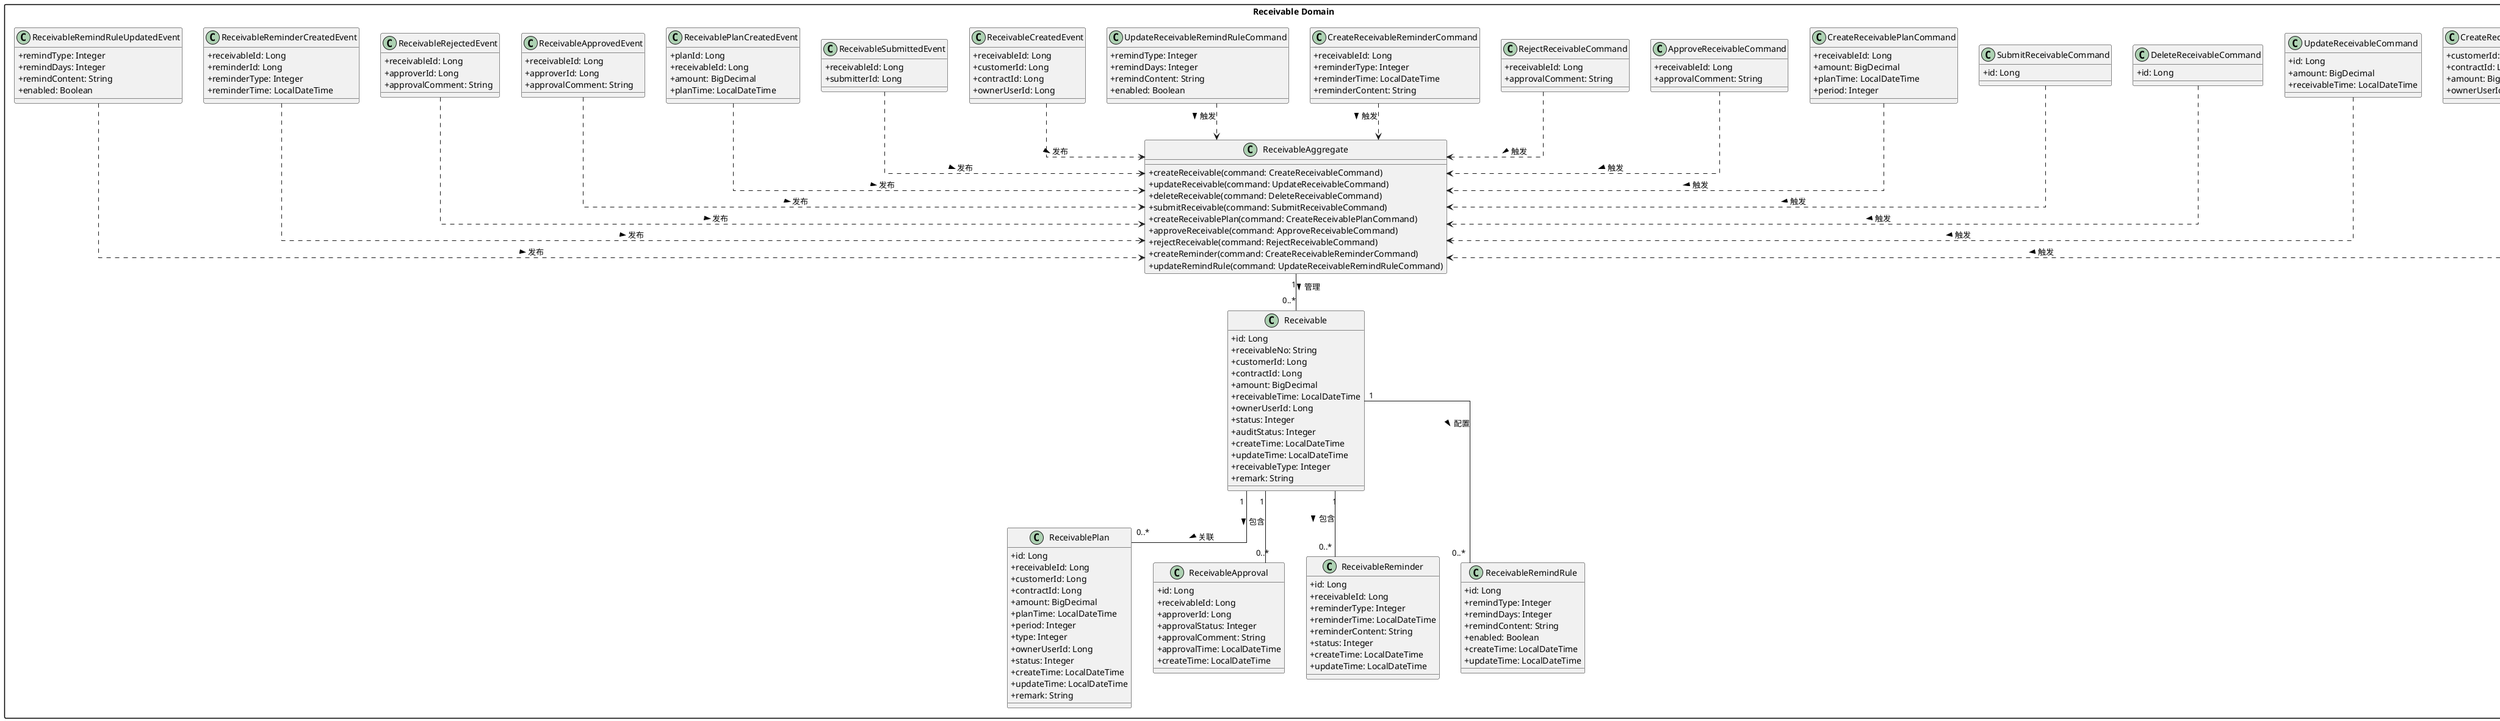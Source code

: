 @startuml Receivable Aggregate

' 样式设置
skinparam classAttributeIconSize 0
skinparam packageStyle rectangle
skinparam linetype ortho

package "Receivable Domain" {
    ' 聚合根
    class ReceivableAggregate {
        +createReceivable(command: CreateReceivableCommand)
        +updateReceivable(command: UpdateReceivableCommand)
        +deleteReceivable(command: DeleteReceivableCommand)
        +submitReceivable(command: SubmitReceivableCommand)
        +createReceivablePlan(command: CreateReceivablePlanCommand)
        +approveReceivable(command: ApproveReceivableCommand)
        +rejectReceivable(command: RejectReceivableCommand)
        +createReminder(command: CreateReceivableReminderCommand)
        +updateRemindRule(command: UpdateReceivableRemindRuleCommand)
    }

    ' 实体
    class Receivable {
        +id: Long
        +receivableNo: String
        +customerId: Long
        +contractId: Long
        +amount: BigDecimal
        +receivableTime: LocalDateTime
        +ownerUserId: Long
        +status: Integer
        +auditStatus: Integer
        +createTime: LocalDateTime
        +updateTime: LocalDateTime
        +receivableType: Integer
        +remark: String
    }

    ' 值对象
    class ReceivablePlan {
        +id: Long
        +receivableId: Long
        +customerId: Long
        +contractId: Long
        +amount: BigDecimal
        +planTime: LocalDateTime
        +period: Integer
        +type: Integer
        +ownerUserId: Long
        +status: Integer
        +createTime: LocalDateTime
        +updateTime: LocalDateTime
        +remark: String
    }

    class ReceivableApproval {
        +id: Long
        +receivableId: Long
        +approverId: Long
        +approvalStatus: Integer
        +approvalComment: String
        +approvalTime: LocalDateTime
        +createTime: LocalDateTime
    }

    class ReceivableReminder {
        +id: Long
        +receivableId: Long
        +reminderType: Integer
        +reminderTime: LocalDateTime
        +reminderContent: String
        +status: Integer
        +createTime: LocalDateTime
        +updateTime: LocalDateTime
    }

    class ReceivableRemindRule {
        +id: Long
        +remindType: Integer
        +remindDays: Integer
        +remindContent: String
        +enabled: Boolean
        +createTime: LocalDateTime
        +updateTime: LocalDateTime
    }

    ' 命令
    class CreateReceivableCommand {
        +customerId: Long
        +contractId: Long
        +amount: BigDecimal
        +ownerUserId: Long
    }

    class UpdateReceivableCommand {
        +id: Long
        +amount: BigDecimal
        +receivableTime: LocalDateTime
    }

    class DeleteReceivableCommand {
        +id: Long
    }

    class SubmitReceivableCommand {
        +id: Long
    }

    class CreateReceivablePlanCommand {
        +receivableId: Long
        +amount: BigDecimal
        +planTime: LocalDateTime
        +period: Integer
    }

    class ApproveReceivableCommand {
        +receivableId: Long
        +approvalComment: String
    }

    class RejectReceivableCommand {
        +receivableId: Long
        +approvalComment: String
    }

    class CreateReceivableReminderCommand {
        +receivableId: Long
        +reminderType: Integer
        +reminderTime: LocalDateTime
        +reminderContent: String
    }

    class UpdateReceivableRemindRuleCommand {
        +remindType: Integer
        +remindDays: Integer
        +remindContent: String
        +enabled: Boolean
    }

    ' 事件
    class ReceivableCreatedEvent {
        +receivableId: Long
        +customerId: Long
        +contractId: Long
        +ownerUserId: Long
    }

    class ReceivableSubmittedEvent {
        +receivableId: Long
        +submitterId: Long
    }

    class ReceivablePlanCreatedEvent {
        +planId: Long
        +receivableId: Long
        +amount: BigDecimal
        +planTime: LocalDateTime
    }

    class ReceivableApprovedEvent {
        +receivableId: Long
        +approverId: Long
        +approvalComment: String
    }

    class ReceivableRejectedEvent {
        +receivableId: Long
        +approverId: Long
        +approvalComment: String
    }

    class ReceivableReminderCreatedEvent {
        +receivableId: Long
        +reminderId: Long
        +reminderType: Integer
        +reminderTime: LocalDateTime
    }

    class ReceivableRemindRuleUpdatedEvent {
        +remindType: Integer
        +remindDays: Integer
        +remindContent: String
        +enabled: Boolean
    }
}

' 关系定义
ReceivableAggregate "1" -- "0..*" Receivable : 管理 >
Receivable "1" -- "0..*" ReceivablePlan : 关联 >
Receivable "1" -- "0..*" ReceivableApproval : 包含 >
Receivable "1" -- "0..*" ReceivableReminder : 包含 >
Receivable "1" -- "0..*" ReceivableRemindRule : 配置 >

' 命令与聚合根的关系
CreateReceivableCommand ..> ReceivableAggregate : 触发 >
UpdateReceivableCommand ..> ReceivableAggregate : 触发 >
DeleteReceivableCommand ..> ReceivableAggregate : 触发 >
SubmitReceivableCommand ..> ReceivableAggregate : 触发 >
CreateReceivablePlanCommand ..> ReceivableAggregate : 触发 >
ApproveReceivableCommand ..> ReceivableAggregate : 触发 >
RejectReceivableCommand ..> ReceivableAggregate : 触发 >
CreateReceivableReminderCommand ..> ReceivableAggregate : 触发 >
UpdateReceivableRemindRuleCommand ..> ReceivableAggregate : 触发 >

' 事件与聚合根的关系
ReceivableCreatedEvent ..> ReceivableAggregate : 发布 >
ReceivableSubmittedEvent ..> ReceivableAggregate : 发布 >
ReceivablePlanCreatedEvent ..> ReceivableAggregate : 发布 >
ReceivableApprovedEvent ..> ReceivableAggregate : 发布 >
ReceivableRejectedEvent ..> ReceivableAggregate : 发布 >
ReceivableReminderCreatedEvent ..> ReceivableAggregate : 发布 >
ReceivableRemindRuleUpdatedEvent ..> ReceivableAggregate : 发布 >

@enduml 
